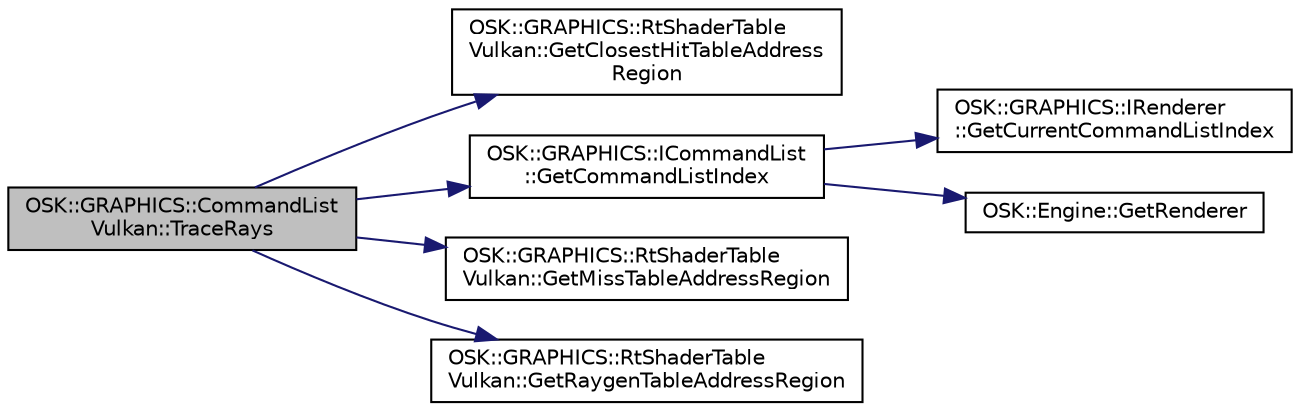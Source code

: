 digraph "OSK::GRAPHICS::CommandListVulkan::TraceRays"
{
 // LATEX_PDF_SIZE
  edge [fontname="Helvetica",fontsize="10",labelfontname="Helvetica",labelfontsize="10"];
  node [fontname="Helvetica",fontsize="10",shape=record];
  rankdir="LR";
  Node1 [label="OSK::GRAPHICS::CommandList\lVulkan::TraceRays",height=0.2,width=0.4,color="black", fillcolor="grey75", style="filled", fontcolor="black",tooltip="Ejecuta un trazado de rayos."];
  Node1 -> Node2 [color="midnightblue",fontsize="10",style="solid"];
  Node2 [label="OSK::GRAPHICS::RtShaderTable\lVulkan::GetClosestHitTableAddress\lRegion",height=0.2,width=0.4,color="black", fillcolor="white", style="filled",URL="$class_o_s_k_1_1_g_r_a_p_h_i_c_s_1_1_rt_shader_table_vulkan.html#aecc2744f80e3ee3a12fa581eca759720",tooltip=" "];
  Node1 -> Node3 [color="midnightblue",fontsize="10",style="solid"];
  Node3 [label="OSK::GRAPHICS::ICommandList\l::GetCommandListIndex",height=0.2,width=0.4,color="black", fillcolor="white", style="filled",URL="$class_o_s_k_1_1_g_r_a_p_h_i_c_s_1_1_i_command_list.html#a2737fdfdca1c275d18f54cbb326dbc0d",tooltip=" "];
  Node3 -> Node4 [color="midnightblue",fontsize="10",style="solid"];
  Node4 [label="OSK::GRAPHICS::IRenderer\l::GetCurrentCommandListIndex",height=0.2,width=0.4,color="black", fillcolor="white", style="filled",URL="$class_o_s_k_1_1_g_r_a_p_h_i_c_s_1_1_i_renderer.html#a4a779e3af14025ec16d8a0c0a6cf0fe5",tooltip=" "];
  Node3 -> Node5 [color="midnightblue",fontsize="10",style="solid"];
  Node5 [label="OSK::Engine::GetRenderer",height=0.2,width=0.4,color="black", fillcolor="white", style="filled",URL="$class_o_s_k_1_1_engine.html#a019c5397d042224c134b7fd22c739d00",tooltip=" "];
  Node1 -> Node6 [color="midnightblue",fontsize="10",style="solid"];
  Node6 [label="OSK::GRAPHICS::RtShaderTable\lVulkan::GetMissTableAddressRegion",height=0.2,width=0.4,color="black", fillcolor="white", style="filled",URL="$class_o_s_k_1_1_g_r_a_p_h_i_c_s_1_1_rt_shader_table_vulkan.html#a81b43674749acf10139e88ed6aeb5480",tooltip=" "];
  Node1 -> Node7 [color="midnightblue",fontsize="10",style="solid"];
  Node7 [label="OSK::GRAPHICS::RtShaderTable\lVulkan::GetRaygenTableAddressRegion",height=0.2,width=0.4,color="black", fillcolor="white", style="filled",URL="$class_o_s_k_1_1_g_r_a_p_h_i_c_s_1_1_rt_shader_table_vulkan.html#afdc4fe5a8b7d11494024b6e92037195a",tooltip=" "];
}
